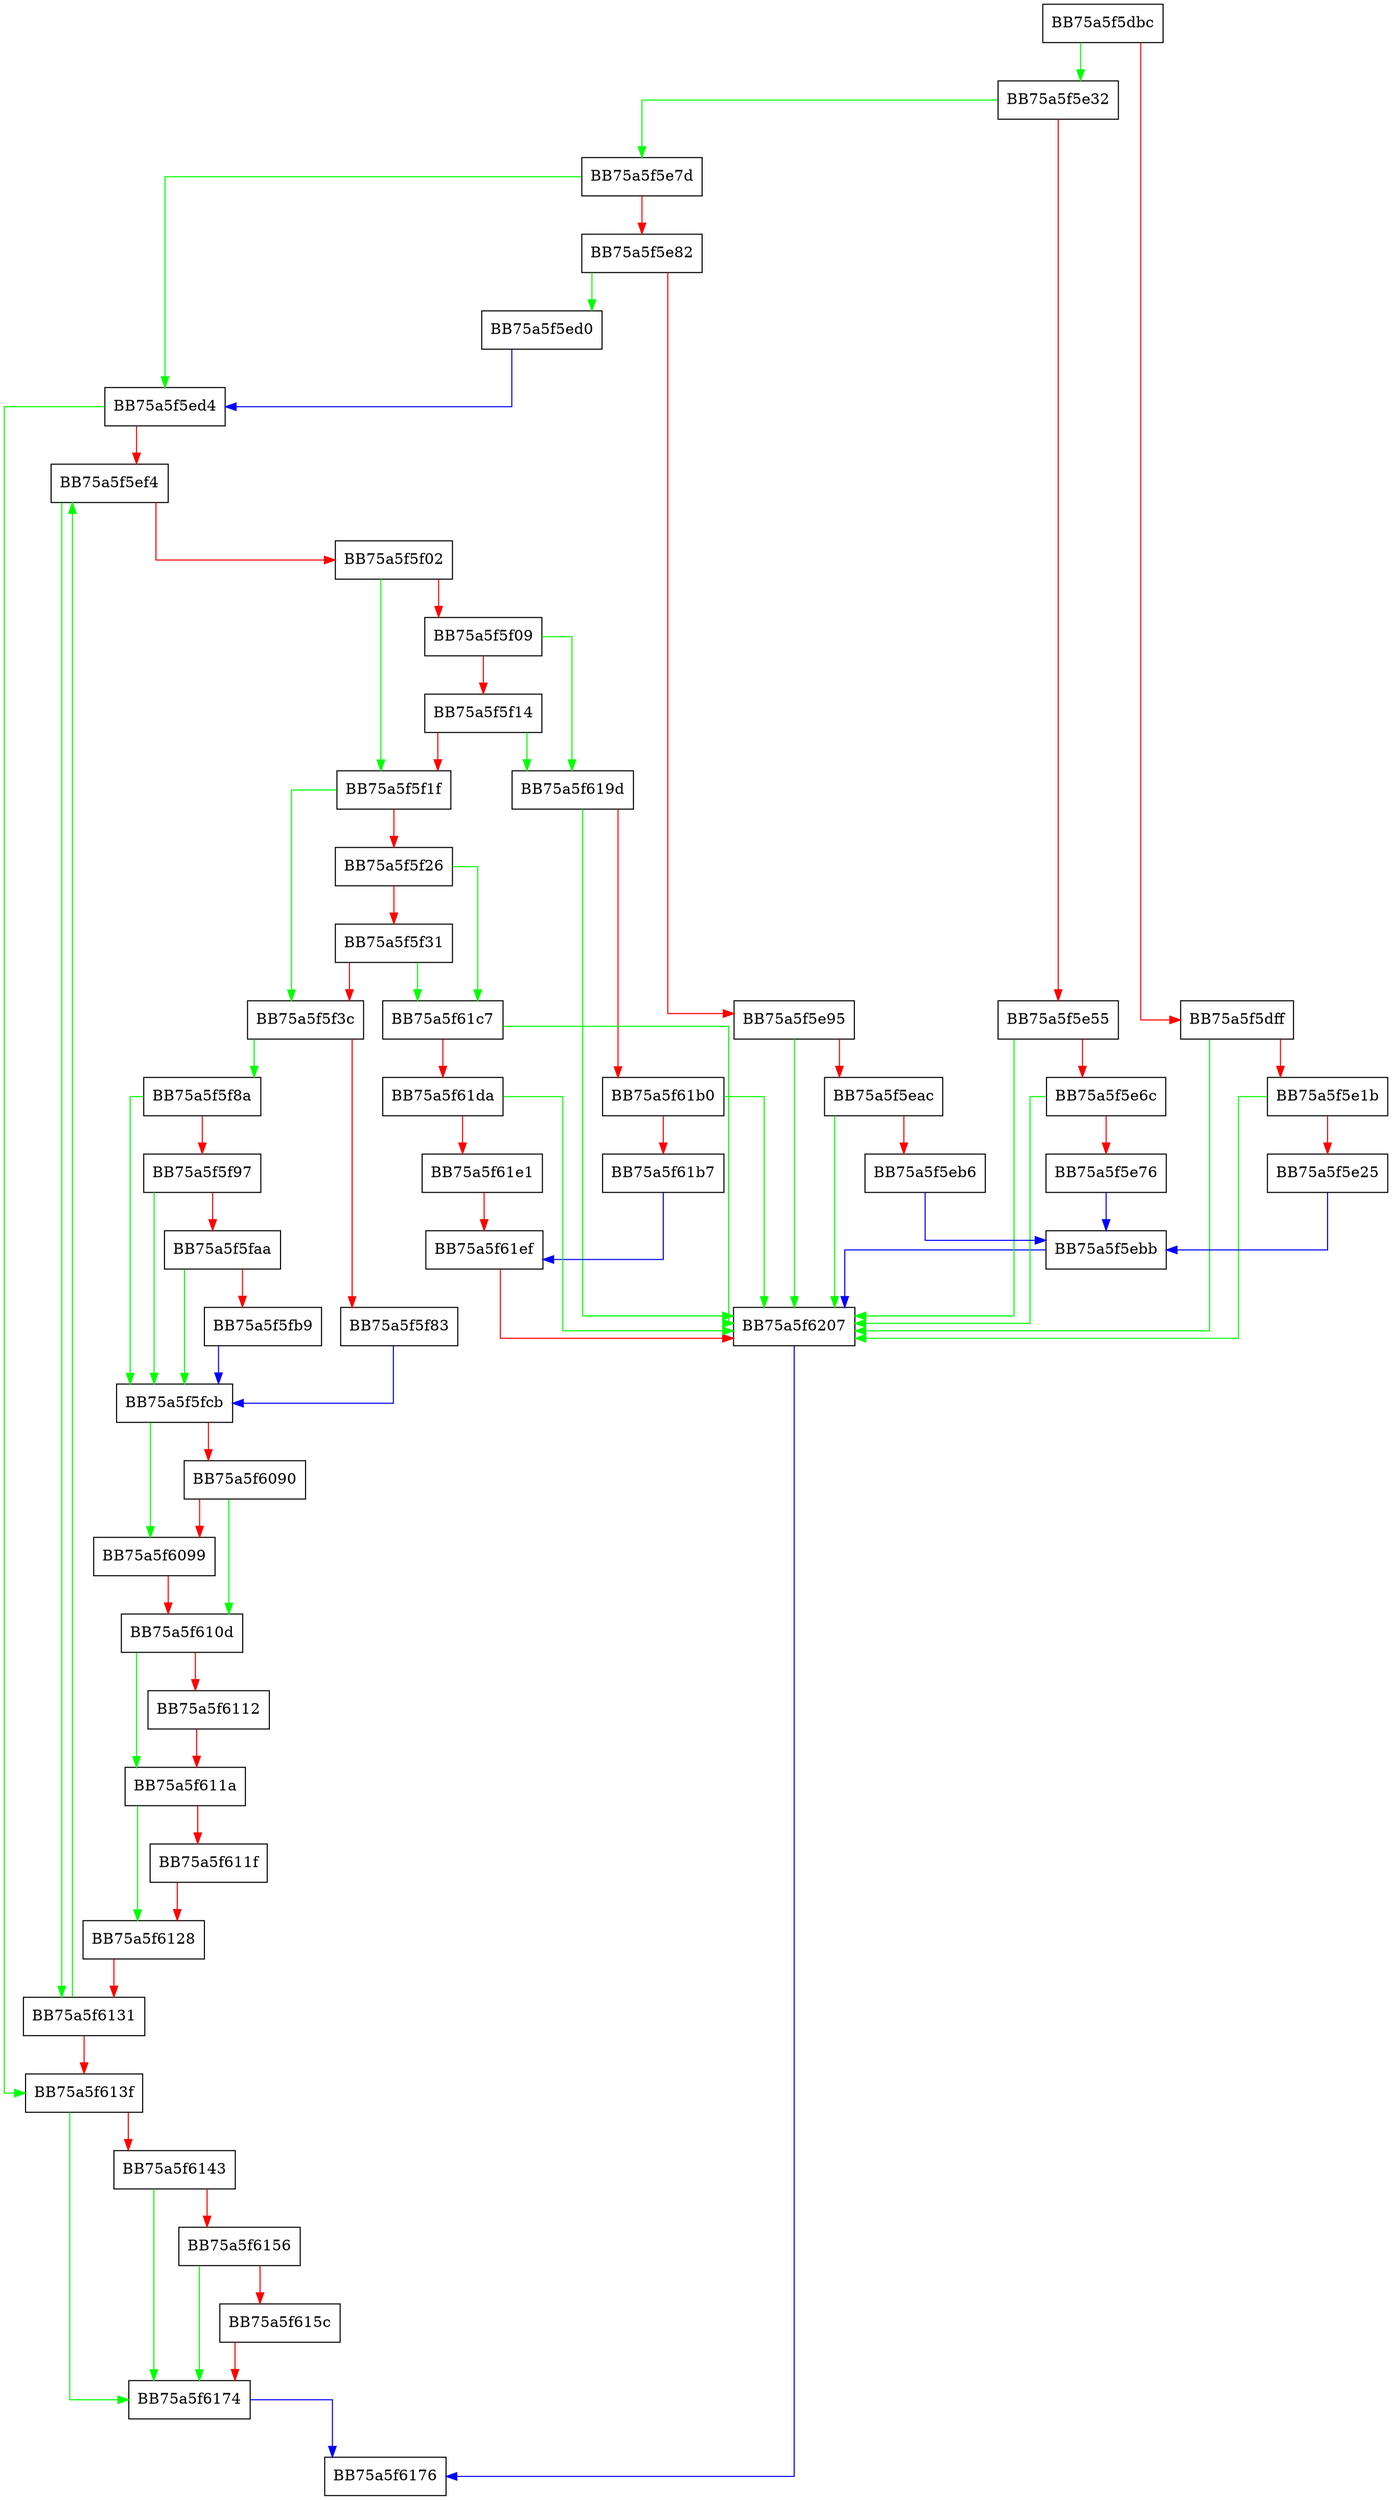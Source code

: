 digraph ParseRegistryList {
  node [shape="box"];
  graph [splines=ortho];
  BB75a5f5dbc -> BB75a5f5e32 [color="green"];
  BB75a5f5dbc -> BB75a5f5dff [color="red"];
  BB75a5f5dff -> BB75a5f6207 [color="green"];
  BB75a5f5dff -> BB75a5f5e1b [color="red"];
  BB75a5f5e1b -> BB75a5f6207 [color="green"];
  BB75a5f5e1b -> BB75a5f5e25 [color="red"];
  BB75a5f5e25 -> BB75a5f5ebb [color="blue"];
  BB75a5f5e32 -> BB75a5f5e7d [color="green"];
  BB75a5f5e32 -> BB75a5f5e55 [color="red"];
  BB75a5f5e55 -> BB75a5f6207 [color="green"];
  BB75a5f5e55 -> BB75a5f5e6c [color="red"];
  BB75a5f5e6c -> BB75a5f6207 [color="green"];
  BB75a5f5e6c -> BB75a5f5e76 [color="red"];
  BB75a5f5e76 -> BB75a5f5ebb [color="blue"];
  BB75a5f5e7d -> BB75a5f5ed4 [color="green"];
  BB75a5f5e7d -> BB75a5f5e82 [color="red"];
  BB75a5f5e82 -> BB75a5f5ed0 [color="green"];
  BB75a5f5e82 -> BB75a5f5e95 [color="red"];
  BB75a5f5e95 -> BB75a5f6207 [color="green"];
  BB75a5f5e95 -> BB75a5f5eac [color="red"];
  BB75a5f5eac -> BB75a5f6207 [color="green"];
  BB75a5f5eac -> BB75a5f5eb6 [color="red"];
  BB75a5f5eb6 -> BB75a5f5ebb [color="blue"];
  BB75a5f5ebb -> BB75a5f6207 [color="blue"];
  BB75a5f5ed0 -> BB75a5f5ed4 [color="blue"];
  BB75a5f5ed4 -> BB75a5f613f [color="green"];
  BB75a5f5ed4 -> BB75a5f5ef4 [color="red"];
  BB75a5f5ef4 -> BB75a5f6131 [color="green"];
  BB75a5f5ef4 -> BB75a5f5f02 [color="red"];
  BB75a5f5f02 -> BB75a5f5f1f [color="green"];
  BB75a5f5f02 -> BB75a5f5f09 [color="red"];
  BB75a5f5f09 -> BB75a5f619d [color="green"];
  BB75a5f5f09 -> BB75a5f5f14 [color="red"];
  BB75a5f5f14 -> BB75a5f619d [color="green"];
  BB75a5f5f14 -> BB75a5f5f1f [color="red"];
  BB75a5f5f1f -> BB75a5f5f3c [color="green"];
  BB75a5f5f1f -> BB75a5f5f26 [color="red"];
  BB75a5f5f26 -> BB75a5f61c7 [color="green"];
  BB75a5f5f26 -> BB75a5f5f31 [color="red"];
  BB75a5f5f31 -> BB75a5f61c7 [color="green"];
  BB75a5f5f31 -> BB75a5f5f3c [color="red"];
  BB75a5f5f3c -> BB75a5f5f8a [color="green"];
  BB75a5f5f3c -> BB75a5f5f83 [color="red"];
  BB75a5f5f83 -> BB75a5f5fcb [color="blue"];
  BB75a5f5f8a -> BB75a5f5fcb [color="green"];
  BB75a5f5f8a -> BB75a5f5f97 [color="red"];
  BB75a5f5f97 -> BB75a5f5fcb [color="green"];
  BB75a5f5f97 -> BB75a5f5faa [color="red"];
  BB75a5f5faa -> BB75a5f5fcb [color="green"];
  BB75a5f5faa -> BB75a5f5fb9 [color="red"];
  BB75a5f5fb9 -> BB75a5f5fcb [color="blue"];
  BB75a5f5fcb -> BB75a5f6099 [color="green"];
  BB75a5f5fcb -> BB75a5f6090 [color="red"];
  BB75a5f6090 -> BB75a5f610d [color="green"];
  BB75a5f6090 -> BB75a5f6099 [color="red"];
  BB75a5f6099 -> BB75a5f610d [color="red"];
  BB75a5f610d -> BB75a5f611a [color="green"];
  BB75a5f610d -> BB75a5f6112 [color="red"];
  BB75a5f6112 -> BB75a5f611a [color="red"];
  BB75a5f611a -> BB75a5f6128 [color="green"];
  BB75a5f611a -> BB75a5f611f [color="red"];
  BB75a5f611f -> BB75a5f6128 [color="red"];
  BB75a5f6128 -> BB75a5f6131 [color="red"];
  BB75a5f6131 -> BB75a5f5ef4 [color="green"];
  BB75a5f6131 -> BB75a5f613f [color="red"];
  BB75a5f613f -> BB75a5f6174 [color="green"];
  BB75a5f613f -> BB75a5f6143 [color="red"];
  BB75a5f6143 -> BB75a5f6174 [color="green"];
  BB75a5f6143 -> BB75a5f6156 [color="red"];
  BB75a5f6156 -> BB75a5f6174 [color="green"];
  BB75a5f6156 -> BB75a5f615c [color="red"];
  BB75a5f615c -> BB75a5f6174 [color="red"];
  BB75a5f6174 -> BB75a5f6176 [color="blue"];
  BB75a5f619d -> BB75a5f6207 [color="green"];
  BB75a5f619d -> BB75a5f61b0 [color="red"];
  BB75a5f61b0 -> BB75a5f6207 [color="green"];
  BB75a5f61b0 -> BB75a5f61b7 [color="red"];
  BB75a5f61b7 -> BB75a5f61ef [color="blue"];
  BB75a5f61c7 -> BB75a5f6207 [color="green"];
  BB75a5f61c7 -> BB75a5f61da [color="red"];
  BB75a5f61da -> BB75a5f6207 [color="green"];
  BB75a5f61da -> BB75a5f61e1 [color="red"];
  BB75a5f61e1 -> BB75a5f61ef [color="red"];
  BB75a5f61ef -> BB75a5f6207 [color="red"];
  BB75a5f6207 -> BB75a5f6176 [color="blue"];
}